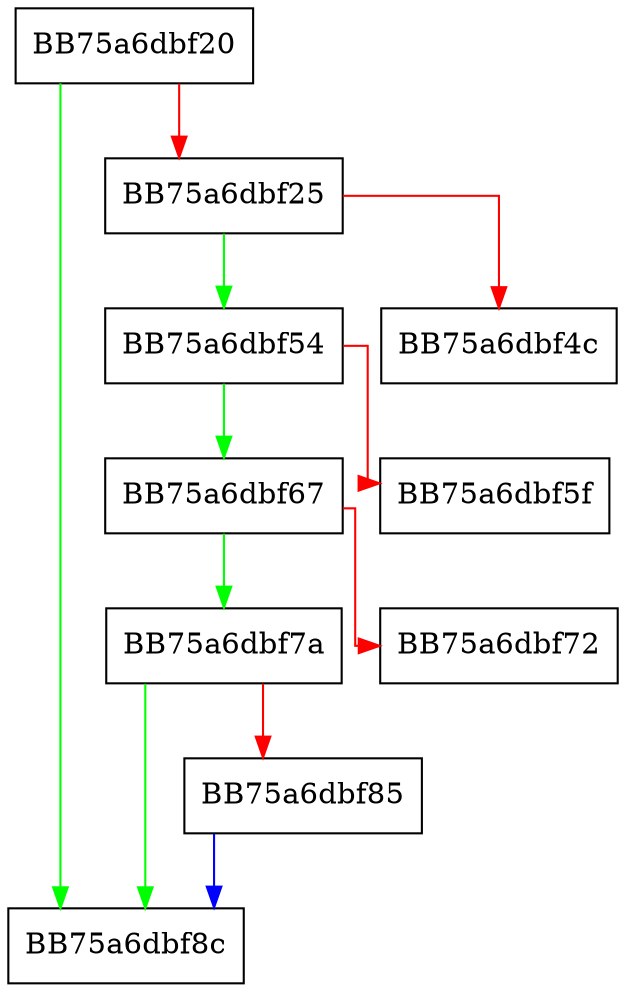 digraph call_heuristics {
  node [shape="box"];
  graph [splines=ortho];
  BB75a6dbf20 -> BB75a6dbf8c [color="green"];
  BB75a6dbf20 -> BB75a6dbf25 [color="red"];
  BB75a6dbf25 -> BB75a6dbf54 [color="green"];
  BB75a6dbf25 -> BB75a6dbf4c [color="red"];
  BB75a6dbf54 -> BB75a6dbf67 [color="green"];
  BB75a6dbf54 -> BB75a6dbf5f [color="red"];
  BB75a6dbf67 -> BB75a6dbf7a [color="green"];
  BB75a6dbf67 -> BB75a6dbf72 [color="red"];
  BB75a6dbf7a -> BB75a6dbf8c [color="green"];
  BB75a6dbf7a -> BB75a6dbf85 [color="red"];
  BB75a6dbf85 -> BB75a6dbf8c [color="blue"];
}